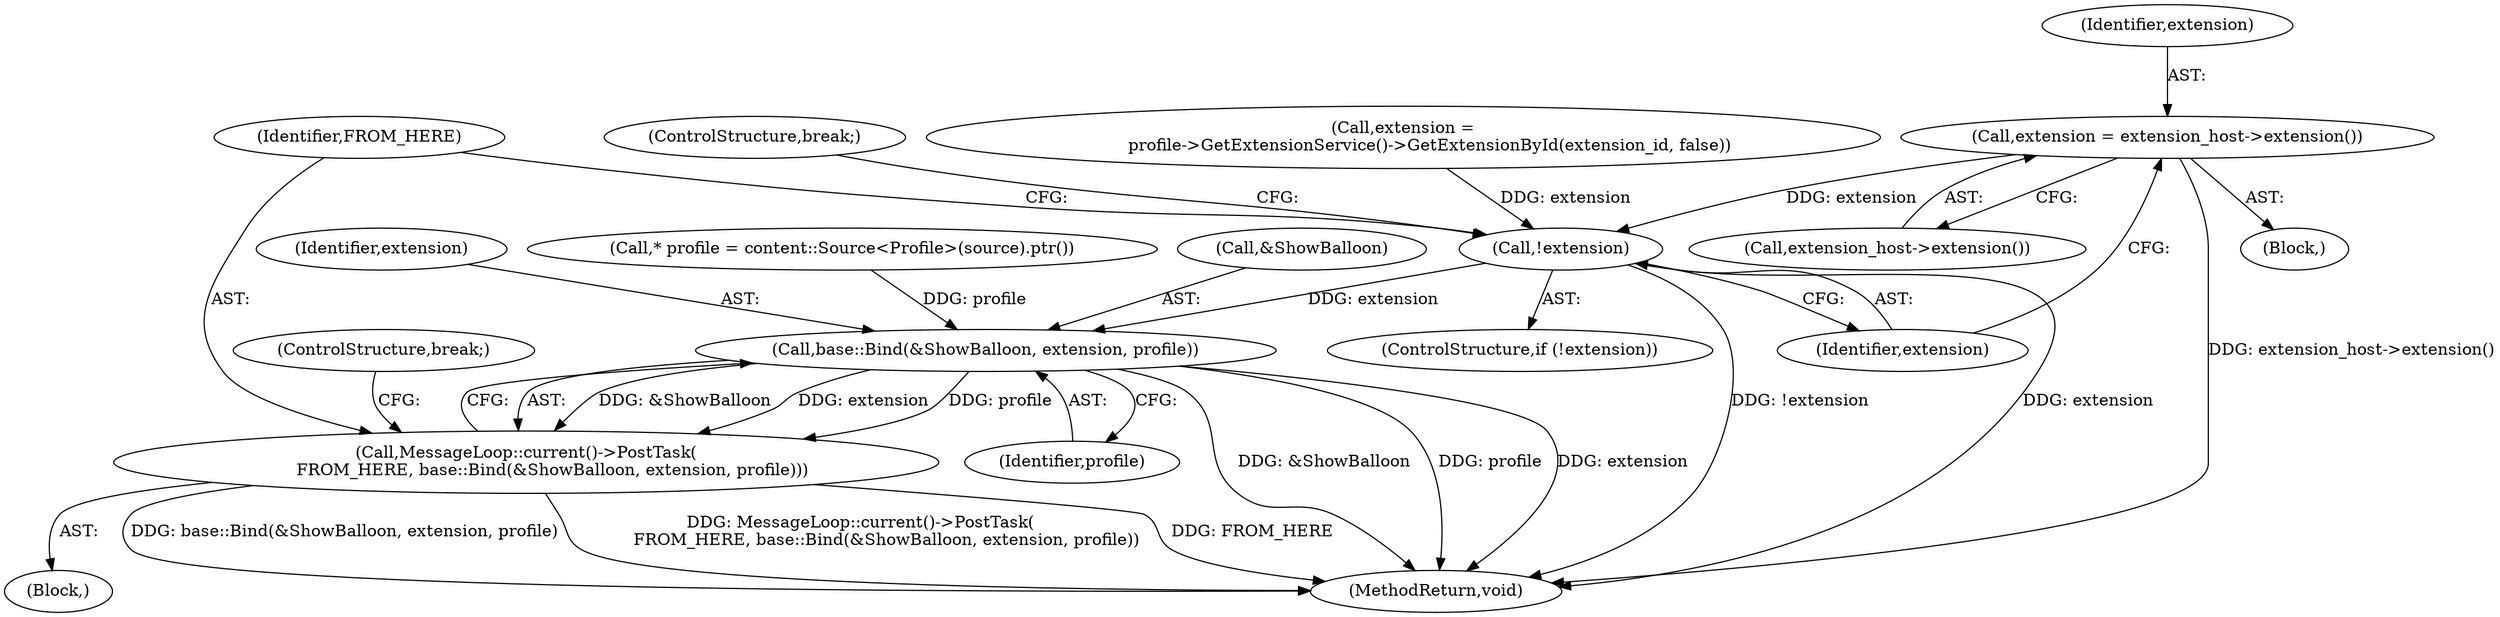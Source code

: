 digraph "0_Chrome_a03d4448faf2c40f4ef444a88cb9aace5b98e8c4_2@pointer" {
"1000288" [label="(Call,extension = extension_host->extension())"];
"1000292" [label="(Call,!extension)"];
"1000297" [label="(Call,base::Bind(&ShowBalloon, extension, profile))"];
"1000295" [label="(Call,MessageLoop::current()->PostTask(\n          FROM_HERE, base::Bind(&ShowBalloon, extension, profile)))"];
"1000297" [label="(Call,base::Bind(&ShowBalloon, extension, profile))"];
"1000295" [label="(Call,MessageLoop::current()->PostTask(\n          FROM_HERE, base::Bind(&ShowBalloon, extension, profile)))"];
"1000294" [label="(ControlStructure,break;)"];
"1000293" [label="(Identifier,extension)"];
"1000288" [label="(Call,extension = extension_host->extension())"];
"1000296" [label="(Identifier,FROM_HERE)"];
"1000300" [label="(Identifier,extension)"];
"1000243" [label="(Call,* profile = content::Source<Profile>(source).ptr())"];
"1000241" [label="(Block,)"];
"1000302" [label="(ControlStructure,break;)"];
"1000289" [label="(Identifier,extension)"];
"1000301" [label="(Identifier,profile)"];
"1000359" [label="(MethodReturn,void)"];
"1000290" [label="(Call,extension_host->extension())"];
"1000279" [label="(Block,)"];
"1000292" [label="(Call,!extension)"];
"1000273" [label="(Call,extension =\n          profile->GetExtensionService()->GetExtensionById(extension_id, false))"];
"1000291" [label="(ControlStructure,if (!extension))"];
"1000298" [label="(Call,&ShowBalloon)"];
"1000288" -> "1000279"  [label="AST: "];
"1000288" -> "1000290"  [label="CFG: "];
"1000289" -> "1000288"  [label="AST: "];
"1000290" -> "1000288"  [label="AST: "];
"1000293" -> "1000288"  [label="CFG: "];
"1000288" -> "1000359"  [label="DDG: extension_host->extension()"];
"1000288" -> "1000292"  [label="DDG: extension"];
"1000292" -> "1000291"  [label="AST: "];
"1000292" -> "1000293"  [label="CFG: "];
"1000293" -> "1000292"  [label="AST: "];
"1000294" -> "1000292"  [label="CFG: "];
"1000296" -> "1000292"  [label="CFG: "];
"1000292" -> "1000359"  [label="DDG: !extension"];
"1000292" -> "1000359"  [label="DDG: extension"];
"1000273" -> "1000292"  [label="DDG: extension"];
"1000292" -> "1000297"  [label="DDG: extension"];
"1000297" -> "1000295"  [label="AST: "];
"1000297" -> "1000301"  [label="CFG: "];
"1000298" -> "1000297"  [label="AST: "];
"1000300" -> "1000297"  [label="AST: "];
"1000301" -> "1000297"  [label="AST: "];
"1000295" -> "1000297"  [label="CFG: "];
"1000297" -> "1000359"  [label="DDG: &ShowBalloon"];
"1000297" -> "1000359"  [label="DDG: profile"];
"1000297" -> "1000359"  [label="DDG: extension"];
"1000297" -> "1000295"  [label="DDG: &ShowBalloon"];
"1000297" -> "1000295"  [label="DDG: extension"];
"1000297" -> "1000295"  [label="DDG: profile"];
"1000243" -> "1000297"  [label="DDG: profile"];
"1000295" -> "1000241"  [label="AST: "];
"1000296" -> "1000295"  [label="AST: "];
"1000302" -> "1000295"  [label="CFG: "];
"1000295" -> "1000359"  [label="DDG: FROM_HERE"];
"1000295" -> "1000359"  [label="DDG: base::Bind(&ShowBalloon, extension, profile)"];
"1000295" -> "1000359"  [label="DDG: MessageLoop::current()->PostTask(\n          FROM_HERE, base::Bind(&ShowBalloon, extension, profile))"];
}

